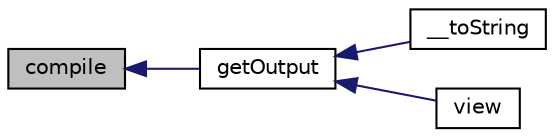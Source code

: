 digraph G
{
  edge [fontname="Helvetica",fontsize="10",labelfontname="Helvetica",labelfontsize="10"];
  node [fontname="Helvetica",fontsize="10",shape=record];
  rankdir=LR;
  Node1 [label="compile",height=0.2,width=0.4,color="black", fillcolor="grey75", style="filled" fontcolor="black"];
  Node1 -> Node2 [dir=back,color="midnightblue",fontsize="10",style="solid",fontname="Helvetica"];
  Node2 [label="getOutput",height=0.2,width=0.4,color="black", fillcolor="white", style="filled",URL="$classtemplate.html#abcdc5267dc378cabc6d0d5de589b358b"];
  Node2 -> Node3 [dir=back,color="midnightblue",fontsize="10",style="solid",fontname="Helvetica"];
  Node3 [label="__toString",height=0.2,width=0.4,color="black", fillcolor="white", style="filled",URL="$classtemplate.html#a7516ca30af0db3cdbf9a7739b48ce91d"];
  Node2 -> Node4 [dir=back,color="midnightblue",fontsize="10",style="solid",fontname="Helvetica"];
  Node4 [label="view",height=0.2,width=0.4,color="black", fillcolor="white", style="filled",URL="$classtemplate.html#ada2685086f0dc2eb8099c94f7d074885"];
}
